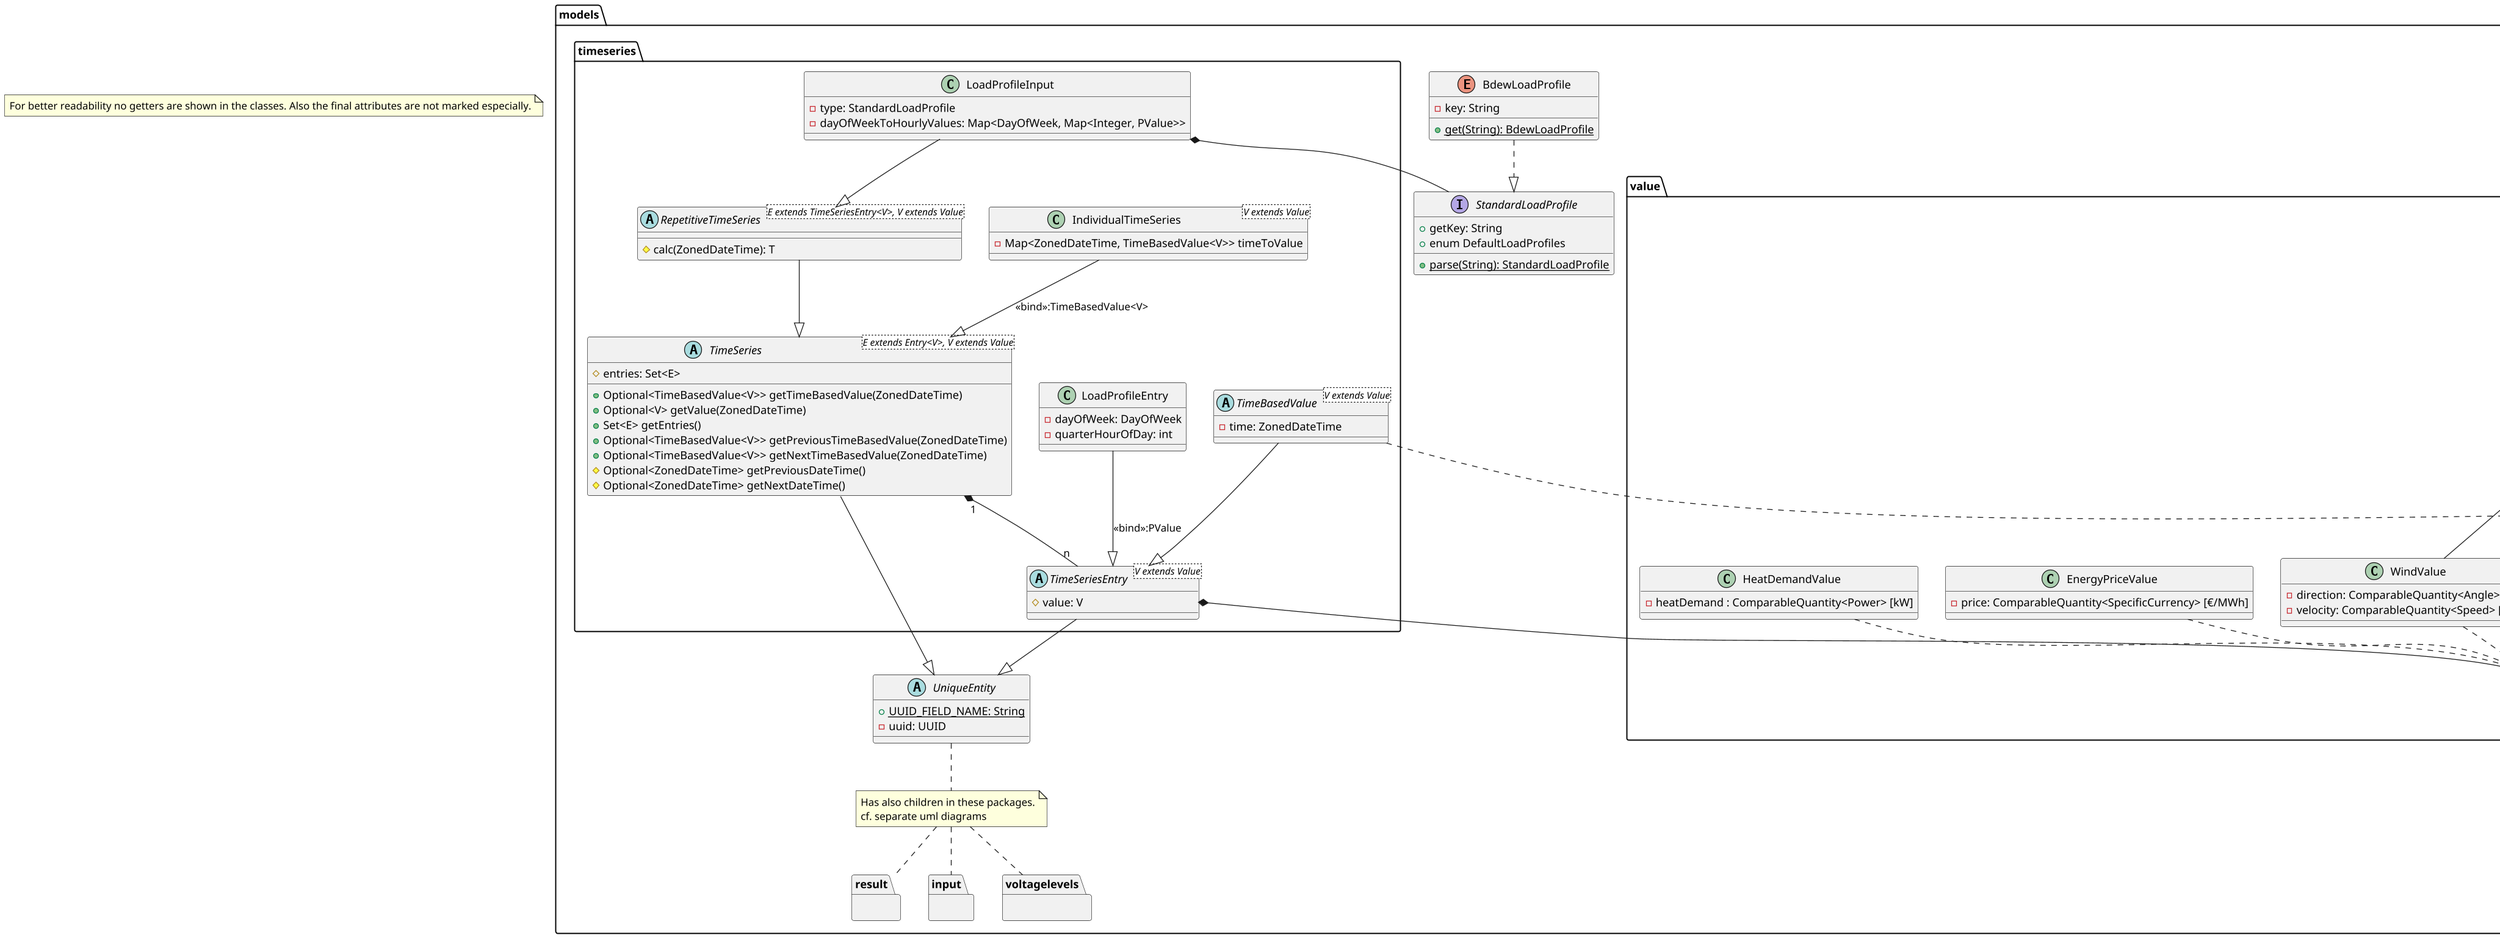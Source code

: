 @startuml
scale 2048 width
scale 1538 height

note "For better readability no getters are shown in the classes. Also the final attributes are not marked especially." as generalNote

interface Comparable<T>

package models {

    abstract class UniqueEntity {
        + {static} UUID_FIELD_NAME: String
        - uuid: UUID
    }

    package result {}
    package input {}
    package voltagelevels {}
    note "Has also children in these packages.\ncf. separate uml diagrams" as childNote
    UniqueEntity .. childNote
    childNote .. result
    childNote .. input
    childNote .. voltagelevels

    interface StandardLoadProfile {
        + getKey: String
        + enum DefaultLoadProfiles
        + {static} parse(String): StandardLoadProfile
    }

    enum BdewLoadProfile {
        - key: String
        + {static} get(String): BdewLoadProfile
    }
    BdewLoadProfile ..|> StandardLoadProfile

    package value {
        interface Value

        class EnergyPriceValue {
            - price: ComparableQuantity<SpecificCurrency> [€/MWh]
        }
        EnergyPriceValue ..|> Value

        class HeatDemandValue {
            - heatDemand : ComparableQuantity<Power> [kW]
        }
        HeatDemandValue ..|> Value

        class PValue {
            - p: ComparableQuantity<Power> [kW]
        }
        PValue ..|> Value

        class HeatAndPValue {
            - heatDemand: ComparableQuantity<Power> [kW]
        }
        HeatAndPValue --|> PValue

        class SValue {
            - q: ComparableQuantity<Power> [kVAr]
        }
        SValue --|> PValue

        class HeatAndSValue {
            - heatDemand: ComparableQuantity<Power> [kW]
        }
        HeatAndSValue --|> SValue

        class IrradiationValue {
          - directIrradiation: ComparableQuantity<Irradiation> [Wh/m²]
          - diffuseIrradiation: ComparableQuantity<Irradiation> [Wh/m²]
        }
        IrradiationValue ..|> Value

        class SolarIrradianceValue {
            - directIrradiance: ComparableQuantity<Irradiance> [W/m²]
            - diffuseIrradiance: ComparableQuantity<Irradiance> [W/m²]
        }
        SolarIrradianceValue ..|> Value

        class TemperatureValue {
          - temperature: ComparableQuantity<Temperature> [°C]
        }
        TemperatureValue ..|> Value

        class WindValue {
          - direction: ComparableQuantity<Angle> [°]
          - velocity: ComparableQuantity<Speed> [m/s]
        }
        WindValue ..|> Value

        class WeatherValue {
          - coordinate: Point
          - solarIrradiance: SolarIrradianceValue
          - temperature: TemperatureValue
          - wind: WindValue
        }
        WeatherValue ..|> Value
        WeatherValue *-- SolarIrradianceValue
        WeatherValue *-- TemperatureValue
        WeatherValue *-- WindValue
    }

    package timeseries {
        abstract class TimeSeries<E extends Entry<V>, V extends Value> {
            # entries: Set<E>
            + Optional<TimeBasedValue<V>> getTimeBasedValue(ZonedDateTime)
            + Optional<V> getValue(ZonedDateTime)
            + Set<E> getEntries()
            + Optional<TimeBasedValue<V>> getPreviousTimeBasedValue(ZonedDateTime)
            + Optional<TimeBasedValue<V>> getNextTimeBasedValue(ZonedDateTime)
            # Optional<ZonedDateTime> getPreviousDateTime()
            # Optional<ZonedDateTime> getNextDateTime()
        }
        TimeSeries --|> UniqueEntity
        TimeSeries "1" *-- "n" TimeSeriesEntry

        class IndividualTimeSeries<V extends Value> {
            - Map<ZonedDateTime, TimeBasedValue<V>> timeToValue
        }
        IndividualTimeSeries --|> TimeSeries: <<bind>>:TimeBasedValue<V>

        abstract class RepetitiveTimeSeries<E extends TimeSeriesEntry<V>, V extends Value> {
            # calc(ZonedDateTime): T
        }
        RepetitiveTimeSeries --|> TimeSeries

        class LoadProfileInput {
            - type: StandardLoadProfile
            - dayOfWeekToHourlyValues: Map<DayOfWeek, Map<Integer, PValue>>
        }
        LoadProfileInput --|> RepetitiveTimeSeries
        LoadProfileInput *-- StandardLoadProfile

        abstract class TimeSeriesEntry <V extends Value> {
            # value: V
        }
        TimeSeriesEntry --|> UniqueEntity
        TimeSeriesEntry *-- Value

        abstract class TimeBasedValue<V extends Value>{
            - time: ZonedDateTime
        }
        TimeBasedValue --|> TimeSeriesEntry
        TimeBasedValue ..|> Comparable: <<bind>>:<TimeBasedValue>

        class LoadProfileEntry {
            - dayOfWeek: DayOfWeek
            - quarterHourOfDay: int
        }
        LoadProfileEntry --|> TimeSeriesEntry: <<bind>>:PValue
    }
}

@enduml